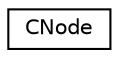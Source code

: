 digraph "Graphical Class Hierarchy"
{
  edge [fontname="Helvetica",fontsize="10",labelfontname="Helvetica",labelfontsize="10"];
  node [fontname="Helvetica",fontsize="10",shape=record];
  rankdir="LR";
  Node0 [label="CNode",height=0.2,width=0.4,color="black", fillcolor="white", style="filled",URL="$d1/d64/class_c_node.html",tooltip="Information about a peer. "];
}
